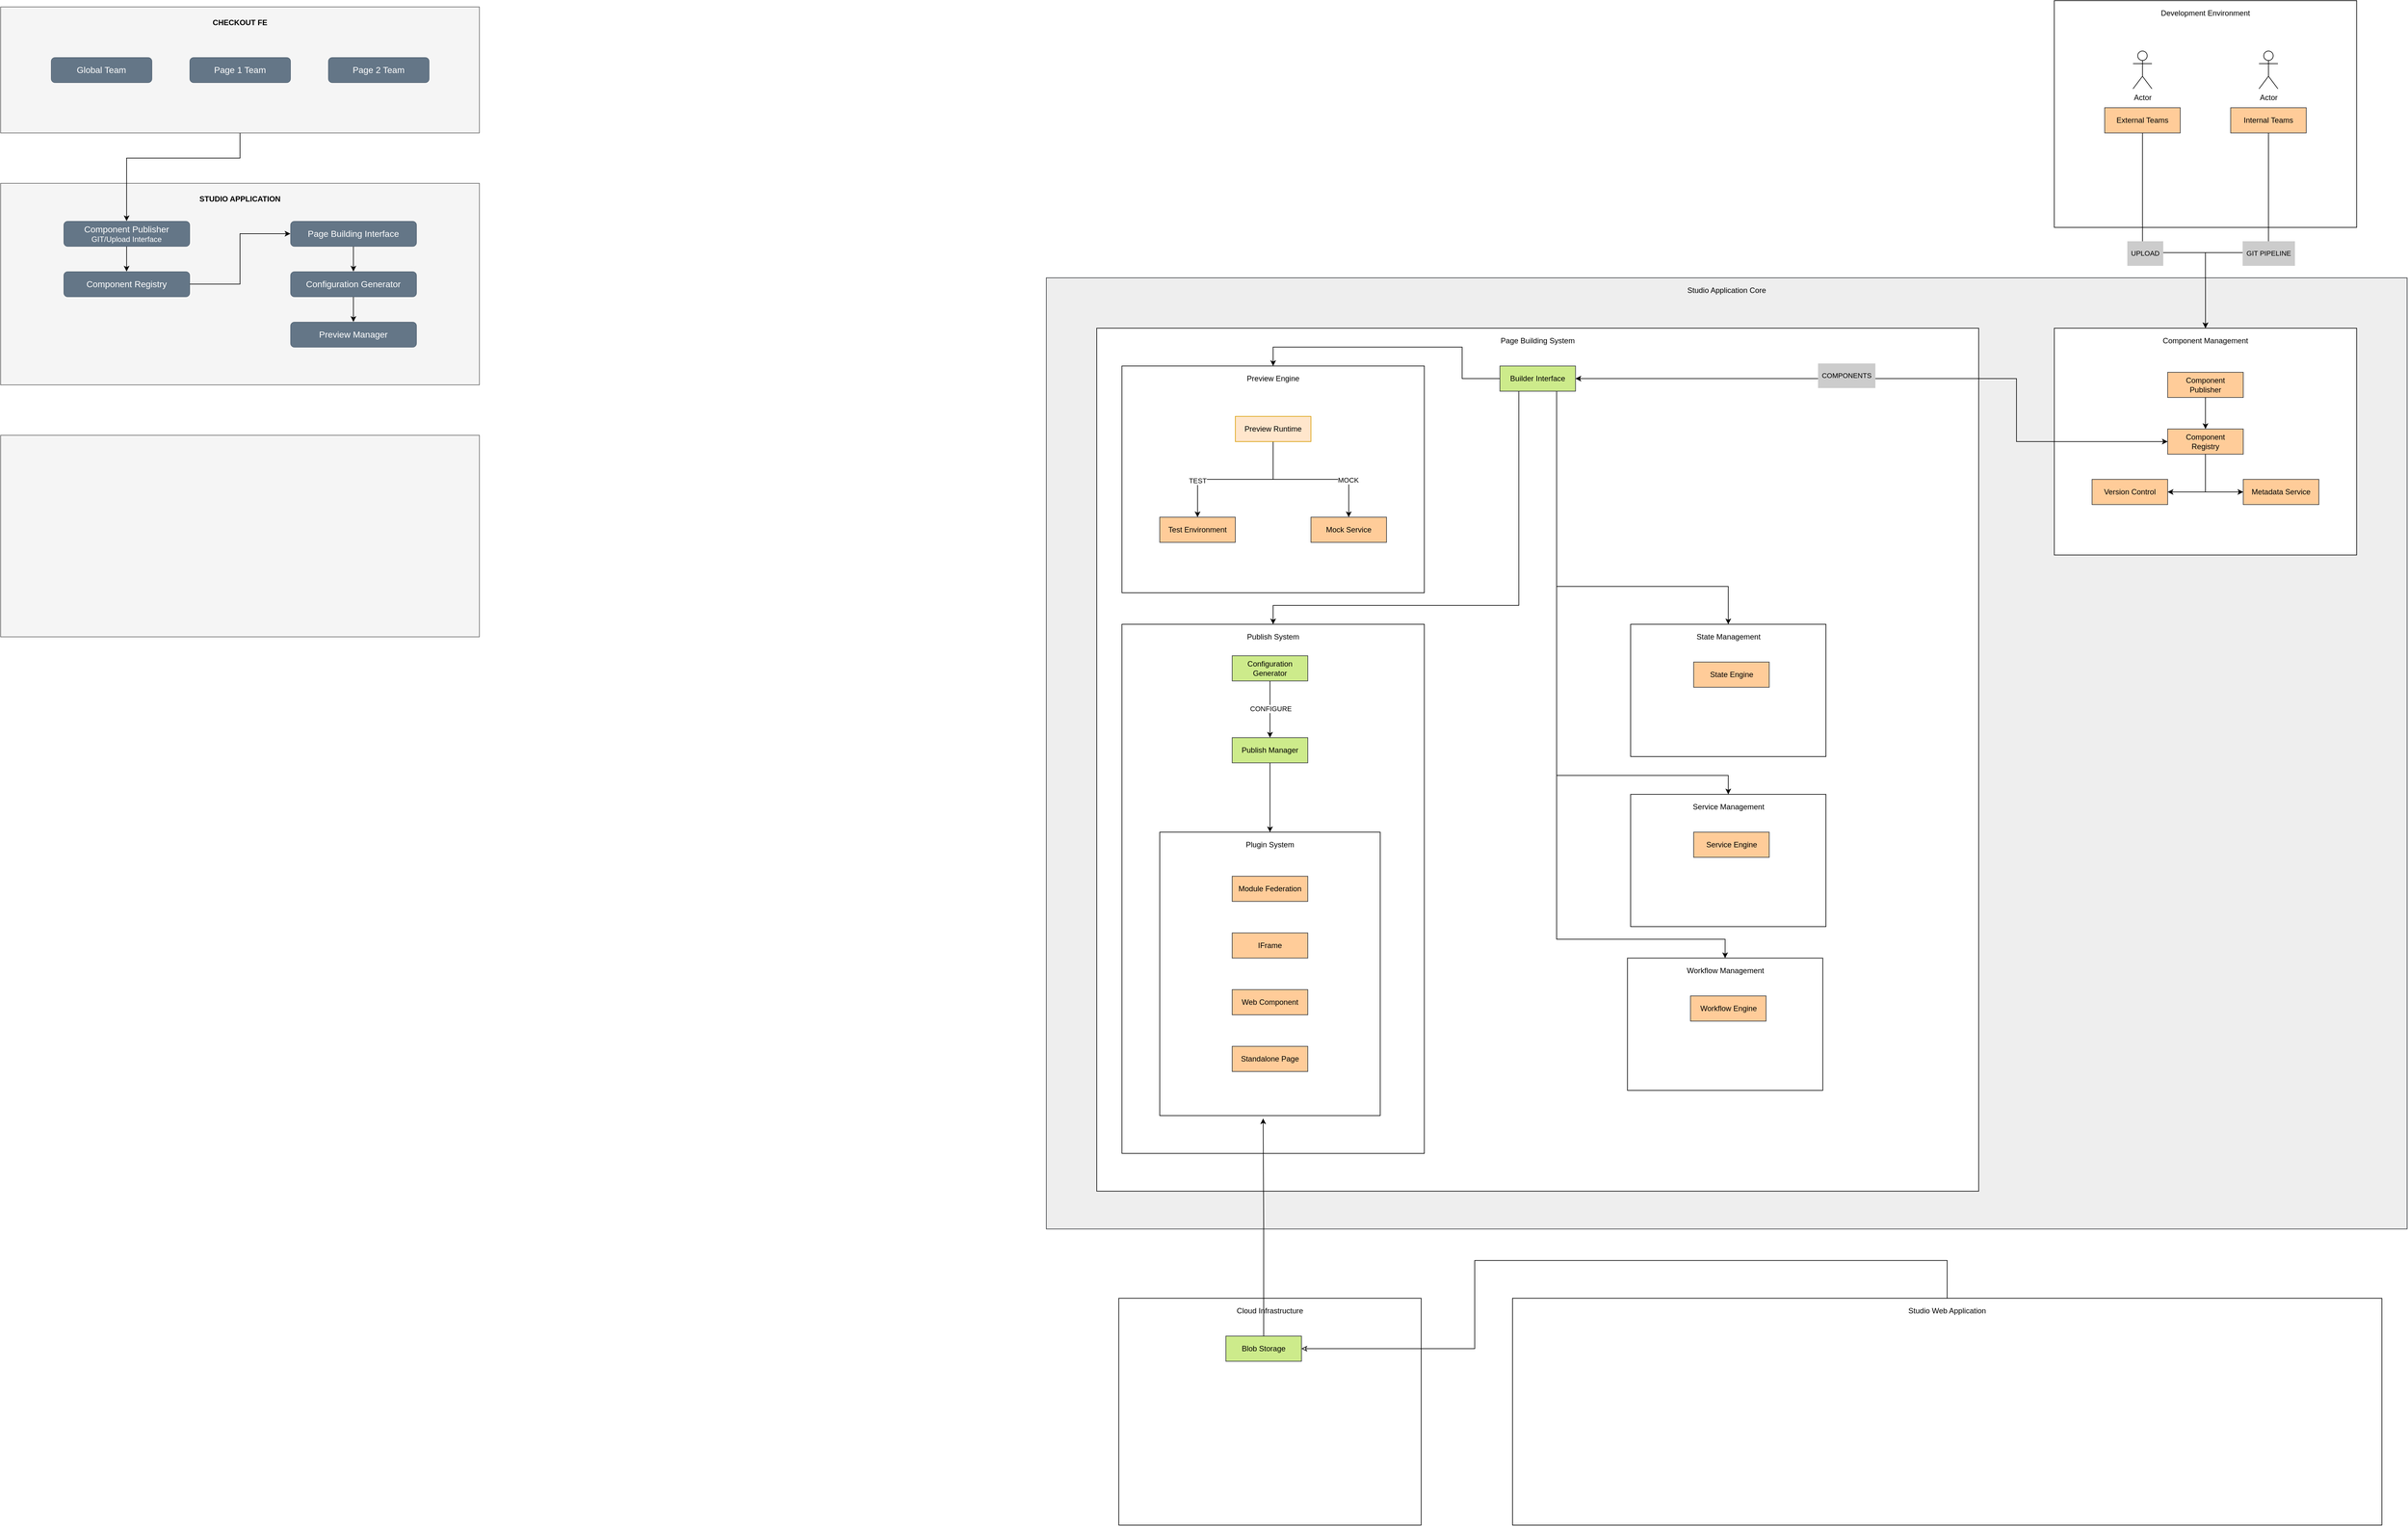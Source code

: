 <mxfile version="26.0.16">
  <diagram name="Page-1" id="WpiRCljqd_P_I47EIugt">
    <mxGraphModel dx="5174" dy="2243" grid="1" gridSize="10" guides="1" tooltips="1" connect="1" arrows="1" fold="1" page="1" pageScale="1" pageWidth="827" pageHeight="1169" math="0" shadow="0">
      <root>
        <mxCell id="0" />
        <mxCell id="1" parent="0" />
        <mxCell id="vcF21t9KvUX2QAD83Z5n-19" value="" style="rounded=0;whiteSpace=wrap;html=1;fillColor=#eeeeee;strokeColor=#36393d;" vertex="1" parent="1">
          <mxGeometry x="-1080" y="-600" width="2160" height="1510" as="geometry" />
        </mxCell>
        <mxCell id="vcF21t9KvUX2QAD83Z5n-33" value="" style="rounded=0;whiteSpace=wrap;html=1;" vertex="1" parent="1">
          <mxGeometry x="-1000" y="-520" width="1400" height="1370" as="geometry" />
        </mxCell>
        <mxCell id="vcF21t9KvUX2QAD83Z5n-63" value="" style="rounded=0;whiteSpace=wrap;html=1;" vertex="1" parent="1">
          <mxGeometry x="-157.5" y="480" width="310" height="210" as="geometry" />
        </mxCell>
        <mxCell id="vcF21t9KvUX2QAD83Z5n-31" value="" style="group;fillColor=#cce5ff;strokeColor=#36393d;container=0;" vertex="1" connectable="0" parent="1">
          <mxGeometry x="520" y="-520" width="480" height="360" as="geometry" />
        </mxCell>
        <mxCell id="vcF21t9KvUX2QAD83Z5n-1" value="" style="rounded=0;whiteSpace=wrap;html=1;" vertex="1" parent="1">
          <mxGeometry x="520" y="-1040" width="480" height="360" as="geometry" />
        </mxCell>
        <mxCell id="clEuy_jHslPMNh-MXlWW-19" value="" style="rounded=0;whiteSpace=wrap;html=1;fillColor=#f5f5f5;fontColor=#333333;strokeColor=#666666;" parent="1" vertex="1">
          <mxGeometry x="-2740" y="-350" width="760" height="320" as="geometry" />
        </mxCell>
        <mxCell id="clEuy_jHslPMNh-MXlWW-12" value="" style="rounded=0;whiteSpace=wrap;html=1;fillColor=#f5f5f5;fontColor=#333333;strokeColor=#666666;" parent="1" vertex="1">
          <mxGeometry x="-2740" y="-750" width="760" height="320" as="geometry" />
        </mxCell>
        <mxCell id="clEuy_jHslPMNh-MXlWW-17" style="edgeStyle=orthogonalEdgeStyle;rounded=0;orthogonalLoop=1;jettySize=auto;html=1;entryX=0.5;entryY=0;entryDx=0;entryDy=0;" parent="1" source="clEuy_jHslPMNh-MXlWW-10" target="clEuy_jHslPMNh-MXlWW-5" edge="1">
          <mxGeometry relative="1" as="geometry">
            <Array as="points">
              <mxPoint x="-2360" y="-790" />
              <mxPoint x="-2540" y="-790" />
            </Array>
          </mxGeometry>
        </mxCell>
        <mxCell id="clEuy_jHslPMNh-MXlWW-10" value="" style="rounded=0;whiteSpace=wrap;html=1;fillColor=#f5f5f5;fontColor=#333333;strokeColor=#666666;" parent="1" vertex="1">
          <mxGeometry x="-2740" y="-1030" width="760" height="200" as="geometry" />
        </mxCell>
        <mxCell id="clEuy_jHslPMNh-MXlWW-15" style="edgeStyle=orthogonalEdgeStyle;rounded=0;orthogonalLoop=1;jettySize=auto;html=1;entryX=0.5;entryY=0;entryDx=0;entryDy=0;" parent="1" source="clEuy_jHslPMNh-MXlWW-1" target="clEuy_jHslPMNh-MXlWW-2" edge="1">
          <mxGeometry relative="1" as="geometry" />
        </mxCell>
        <mxCell id="clEuy_jHslPMNh-MXlWW-1" value="Page Building Interface" style="rounded=1;whiteSpace=wrap;html=1;fillColor=#647687;strokeColor=#314354;strokeWidth=0.5;fontSize=14;fontColor=#ffffff;" parent="1" vertex="1">
          <mxGeometry x="-2280" y="-690" width="200" height="40" as="geometry" />
        </mxCell>
        <mxCell id="clEuy_jHslPMNh-MXlWW-16" style="edgeStyle=orthogonalEdgeStyle;rounded=0;orthogonalLoop=1;jettySize=auto;html=1;entryX=0.5;entryY=0;entryDx=0;entryDy=0;" parent="1" source="clEuy_jHslPMNh-MXlWW-2" target="clEuy_jHslPMNh-MXlWW-3" edge="1">
          <mxGeometry relative="1" as="geometry" />
        </mxCell>
        <mxCell id="clEuy_jHslPMNh-MXlWW-2" value="Configuration Generator" style="rounded=1;whiteSpace=wrap;html=1;fillColor=#647687;strokeColor=#314354;strokeWidth=0.5;fontSize=14;fontColor=#ffffff;" parent="1" vertex="1">
          <mxGeometry x="-2280" y="-610" width="200" height="40" as="geometry" />
        </mxCell>
        <mxCell id="clEuy_jHslPMNh-MXlWW-3" value="Preview Manager" style="rounded=1;whiteSpace=wrap;html=1;fillColor=#647687;strokeColor=#314354;strokeWidth=0.5;fontSize=14;fontColor=#ffffff;" parent="1" vertex="1">
          <mxGeometry x="-2280" y="-530" width="200" height="40" as="geometry" />
        </mxCell>
        <mxCell id="clEuy_jHslPMNh-MXlWW-18" style="edgeStyle=orthogonalEdgeStyle;rounded=0;orthogonalLoop=1;jettySize=auto;html=1;entryX=0;entryY=0.5;entryDx=0;entryDy=0;" parent="1" source="clEuy_jHslPMNh-MXlWW-4" target="clEuy_jHslPMNh-MXlWW-1" edge="1">
          <mxGeometry relative="1" as="geometry" />
        </mxCell>
        <mxCell id="clEuy_jHslPMNh-MXlWW-4" value="Component Registry" style="rounded=1;whiteSpace=wrap;html=1;fillColor=#647687;strokeColor=#314354;strokeWidth=0.5;fontSize=14;fontColor=#ffffff;" parent="1" vertex="1">
          <mxGeometry x="-2640" y="-610" width="200" height="40" as="geometry" />
        </mxCell>
        <mxCell id="clEuy_jHslPMNh-MXlWW-14" style="edgeStyle=orthogonalEdgeStyle;rounded=0;orthogonalLoop=1;jettySize=auto;html=1;entryX=0.5;entryY=0;entryDx=0;entryDy=0;" parent="1" source="clEuy_jHslPMNh-MXlWW-5" target="clEuy_jHslPMNh-MXlWW-4" edge="1">
          <mxGeometry relative="1" as="geometry" />
        </mxCell>
        <mxCell id="clEuy_jHslPMNh-MXlWW-5" value="&lt;font style=&quot;font-size: 14px;&quot;&gt;Component Publisher&lt;/font&gt;&lt;br&gt;GIT/Upload Interface" style="rounded=1;whiteSpace=wrap;html=1;fillColor=#647687;strokeColor=#314354;strokeWidth=0.5;fontColor=#ffffff;" parent="1" vertex="1">
          <mxGeometry x="-2640" y="-690" width="200" height="40" as="geometry" />
        </mxCell>
        <mxCell id="clEuy_jHslPMNh-MXlWW-7" value="Page 1 Team" style="rounded=1;whiteSpace=wrap;html=1;fillColor=#647687;strokeColor=#314354;strokeWidth=0.5;fontSize=14;fontColor=#ffffff;" parent="1" vertex="1">
          <mxGeometry x="-2440" y="-950" width="160" height="40" as="geometry" />
        </mxCell>
        <mxCell id="clEuy_jHslPMNh-MXlWW-8" value="Page 2 Team" style="rounded=1;whiteSpace=wrap;html=1;fillColor=#647687;strokeColor=#314354;strokeWidth=0.5;fontSize=14;fontColor=#ffffff;" parent="1" vertex="1">
          <mxGeometry x="-2220" y="-950" width="160" height="40" as="geometry" />
        </mxCell>
        <mxCell id="clEuy_jHslPMNh-MXlWW-9" value="Global Team" style="rounded=1;whiteSpace=wrap;html=1;fillColor=#647687;strokeColor=#314354;strokeWidth=0.5;fontSize=14;fontColor=#ffffff;" parent="1" vertex="1">
          <mxGeometry x="-2660" y="-950" width="160" height="40" as="geometry" />
        </mxCell>
        <mxCell id="clEuy_jHslPMNh-MXlWW-11" value="&lt;b&gt;CHECKOUT FE&lt;/b&gt;" style="text;html=1;align=center;verticalAlign=middle;whiteSpace=wrap;rounded=0;" parent="1" vertex="1">
          <mxGeometry x="-2460" y="-1020" width="200" height="30" as="geometry" />
        </mxCell>
        <mxCell id="clEuy_jHslPMNh-MXlWW-13" value="&lt;b&gt;STUDIO APPLICATION&lt;/b&gt;" style="text;html=1;align=center;verticalAlign=middle;whiteSpace=wrap;rounded=0;" parent="1" vertex="1">
          <mxGeometry x="-2460" y="-740" width="200" height="30" as="geometry" />
        </mxCell>
        <mxCell id="vcF21t9KvUX2QAD83Z5n-2" value="Development Environment" style="rounded=0;whiteSpace=wrap;html=1;fillColor=none;strokeColor=none;" vertex="1" parent="1">
          <mxGeometry x="520" y="-1040" width="480" height="40" as="geometry" />
        </mxCell>
        <mxCell id="vcF21t9KvUX2QAD83Z5n-46" style="edgeStyle=orthogonalEdgeStyle;rounded=0;orthogonalLoop=1;jettySize=auto;html=1;" edge="1" parent="1" source="vcF21t9KvUX2QAD83Z5n-3" target="vcF21t9KvUX2QAD83Z5n-11">
          <mxGeometry relative="1" as="geometry">
            <Array as="points">
              <mxPoint x="660" y="-640" />
              <mxPoint x="760" y="-640" />
            </Array>
          </mxGeometry>
        </mxCell>
        <mxCell id="vcF21t9KvUX2QAD83Z5n-48" value="&lt;span style=&quot;&quot;&gt;&lt;br&gt;&amp;nbsp; UPLOAD&amp;nbsp;&amp;nbsp;&lt;br&gt;&lt;br&gt;&lt;/span&gt;" style="edgeLabel;html=1;align=center;verticalAlign=middle;resizable=0;points=[];spacing=5;labelBackgroundColor=#CCCCCC;" vertex="1" connectable="0" parent="vcF21t9KvUX2QAD83Z5n-46">
          <mxGeometry x="-0.056" y="-1" relative="1" as="geometry">
            <mxPoint as="offset" />
          </mxGeometry>
        </mxCell>
        <mxCell id="vcF21t9KvUX2QAD83Z5n-3" value="External Teams" style="rounded=0;whiteSpace=wrap;html=1;fillColor=#ffcc99;strokeColor=#36393d;" vertex="1" parent="1">
          <mxGeometry x="600" y="-870" width="120" height="40" as="geometry" />
        </mxCell>
        <mxCell id="vcF21t9KvUX2QAD83Z5n-47" style="edgeStyle=orthogonalEdgeStyle;rounded=0;orthogonalLoop=1;jettySize=auto;html=1;entryX=0.5;entryY=0;entryDx=0;entryDy=0;" edge="1" parent="1" source="vcF21t9KvUX2QAD83Z5n-4" target="vcF21t9KvUX2QAD83Z5n-11">
          <mxGeometry relative="1" as="geometry">
            <Array as="points">
              <mxPoint x="860" y="-640" />
              <mxPoint x="760" y="-640" />
            </Array>
          </mxGeometry>
        </mxCell>
        <mxCell id="vcF21t9KvUX2QAD83Z5n-49" value="&lt;span style=&quot;background-color: light-dark(rgb(204, 204, 204), rgb(62, 62, 62));&quot;&gt;&lt;br&gt;&amp;nbsp; GIT PIPELINE&amp;nbsp;&amp;nbsp;&lt;br&gt;&lt;br&gt;&lt;/span&gt;" style="edgeLabel;html=1;align=center;verticalAlign=middle;resizable=0;points=[];labelBackgroundColor=#CCCCCC;" vertex="1" connectable="0" parent="vcF21t9KvUX2QAD83Z5n-47">
          <mxGeometry x="-0.071" y="1" relative="1" as="geometry">
            <mxPoint as="offset" />
          </mxGeometry>
        </mxCell>
        <mxCell id="vcF21t9KvUX2QAD83Z5n-4" value="Internal Teams" style="rounded=0;whiteSpace=wrap;html=1;fillColor=#ffcc99;strokeColor=#36393d;" vertex="1" parent="1">
          <mxGeometry x="800" y="-870" width="120" height="40" as="geometry" />
        </mxCell>
        <mxCell id="vcF21t9KvUX2QAD83Z5n-20" value="Studio Application Core" style="rounded=0;whiteSpace=wrap;html=1;fillColor=none;strokeColor=none;" vertex="1" parent="1">
          <mxGeometry x="-1080" y="-600" width="2160" height="40" as="geometry" />
        </mxCell>
        <mxCell id="vcF21t9KvUX2QAD83Z5n-25" value="Actor" style="shape=umlActor;verticalLabelPosition=bottom;verticalAlign=top;html=1;outlineConnect=0;" vertex="1" parent="1">
          <mxGeometry x="645" y="-960" width="30" height="60" as="geometry" />
        </mxCell>
        <mxCell id="vcF21t9KvUX2QAD83Z5n-28" value="Actor" style="shape=umlActor;verticalLabelPosition=bottom;verticalAlign=top;html=1;outlineConnect=0;" vertex="1" parent="1">
          <mxGeometry x="845" y="-960" width="30" height="60" as="geometry" />
        </mxCell>
        <mxCell id="vcF21t9KvUX2QAD83Z5n-44" value="" style="group" vertex="1" connectable="0" parent="1">
          <mxGeometry x="520" y="-520" width="480" height="360" as="geometry" />
        </mxCell>
        <mxCell id="vcF21t9KvUX2QAD83Z5n-10" value="" style="rounded=0;whiteSpace=wrap;html=1;" vertex="1" parent="vcF21t9KvUX2QAD83Z5n-44">
          <mxGeometry width="480" height="360" as="geometry" />
        </mxCell>
        <mxCell id="vcF21t9KvUX2QAD83Z5n-11" value="Component Management" style="rounded=0;whiteSpace=wrap;html=1;fillColor=none;strokeColor=none;" vertex="1" parent="vcF21t9KvUX2QAD83Z5n-44">
          <mxGeometry width="480" height="40" as="geometry" />
        </mxCell>
        <mxCell id="vcF21t9KvUX2QAD83Z5n-12" value="Component&lt;br&gt;Publisher" style="rounded=0;whiteSpace=wrap;html=1;fillColor=#ffcc99;strokeColor=#36393d;" vertex="1" parent="1">
          <mxGeometry x="700" y="-450" width="120" height="40" as="geometry" />
        </mxCell>
        <mxCell id="vcF21t9KvUX2QAD83Z5n-13" value="Component&lt;br&gt;Registry" style="rounded=0;whiteSpace=wrap;html=1;fillColor=#ffcc99;strokeColor=#36393d;" vertex="1" parent="1">
          <mxGeometry x="700" y="-360" width="120" height="40" as="geometry" />
        </mxCell>
        <mxCell id="vcF21t9KvUX2QAD83Z5n-14" value="Version Control" style="rounded=0;whiteSpace=wrap;html=1;fillColor=#ffcc99;strokeColor=#36393d;" vertex="1" parent="1">
          <mxGeometry x="580" y="-280" width="120" height="40" as="geometry" />
        </mxCell>
        <mxCell id="vcF21t9KvUX2QAD83Z5n-15" value="Metadata Service" style="rounded=0;whiteSpace=wrap;html=1;fillColor=#ffcc99;strokeColor=#36393d;" vertex="1" parent="1">
          <mxGeometry x="820" y="-280" width="120" height="40" as="geometry" />
        </mxCell>
        <mxCell id="vcF21t9KvUX2QAD83Z5n-18" style="edgeStyle=orthogonalEdgeStyle;rounded=0;orthogonalLoop=1;jettySize=auto;html=1;entryX=0.5;entryY=0;entryDx=0;entryDy=0;" edge="1" parent="1" source="vcF21t9KvUX2QAD83Z5n-12" target="vcF21t9KvUX2QAD83Z5n-13">
          <mxGeometry relative="1" as="geometry" />
        </mxCell>
        <mxCell id="vcF21t9KvUX2QAD83Z5n-16" style="edgeStyle=orthogonalEdgeStyle;rounded=0;orthogonalLoop=1;jettySize=auto;html=1;entryX=1;entryY=0.5;entryDx=0;entryDy=0;" edge="1" parent="1" source="vcF21t9KvUX2QAD83Z5n-13" target="vcF21t9KvUX2QAD83Z5n-14">
          <mxGeometry relative="1" as="geometry" />
        </mxCell>
        <mxCell id="vcF21t9KvUX2QAD83Z5n-17" style="edgeStyle=orthogonalEdgeStyle;rounded=0;orthogonalLoop=1;jettySize=auto;html=1;entryX=0;entryY=0.5;entryDx=0;entryDy=0;" edge="1" parent="1" source="vcF21t9KvUX2QAD83Z5n-13" target="vcF21t9KvUX2QAD83Z5n-15">
          <mxGeometry relative="1" as="geometry" />
        </mxCell>
        <mxCell id="vcF21t9KvUX2QAD83Z5n-50" style="edgeStyle=orthogonalEdgeStyle;rounded=0;orthogonalLoop=1;jettySize=auto;html=1;entryX=0;entryY=0.5;entryDx=0;entryDy=0;startArrow=classic;startFill=1;" edge="1" parent="1" source="vcF21t9KvUX2QAD83Z5n-42" target="vcF21t9KvUX2QAD83Z5n-13">
          <mxGeometry relative="1" as="geometry">
            <Array as="points">
              <mxPoint x="460" y="-440" />
              <mxPoint x="460" y="-340" />
            </Array>
          </mxGeometry>
        </mxCell>
        <mxCell id="vcF21t9KvUX2QAD83Z5n-51" value="&amp;nbsp;&lt;br&gt;&amp;nbsp; COMPONENTS&amp;nbsp;&amp;nbsp;&lt;div&gt;&lt;br&gt;&lt;/div&gt;" style="edgeLabel;html=1;align=center;verticalAlign=middle;resizable=0;points=[];labelBackgroundColor=#CCCCCC;" vertex="1" connectable="0" parent="vcF21t9KvUX2QAD83Z5n-50">
          <mxGeometry x="0.093" y="-1" relative="1" as="geometry">
            <mxPoint x="-139" y="-6" as="offset" />
          </mxGeometry>
        </mxCell>
        <mxCell id="vcF21t9KvUX2QAD83Z5n-70" value="" style="group" vertex="1" connectable="0" parent="1">
          <mxGeometry x="-960" y="-460" width="480" height="360" as="geometry" />
        </mxCell>
        <mxCell id="vcF21t9KvUX2QAD83Z5n-54" value="" style="rounded=0;whiteSpace=wrap;html=1;" vertex="1" parent="vcF21t9KvUX2QAD83Z5n-70">
          <mxGeometry width="480" height="360" as="geometry" />
        </mxCell>
        <mxCell id="vcF21t9KvUX2QAD83Z5n-55" value="Preview Engine" style="rounded=0;whiteSpace=wrap;html=1;fillColor=none;strokeColor=none;" vertex="1" parent="vcF21t9KvUX2QAD83Z5n-70">
          <mxGeometry width="480" height="40" as="geometry" />
        </mxCell>
        <mxCell id="vcF21t9KvUX2QAD83Z5n-68" style="edgeStyle=orthogonalEdgeStyle;rounded=0;orthogonalLoop=1;jettySize=auto;html=1;entryX=0.5;entryY=0;entryDx=0;entryDy=0;" edge="1" parent="1" source="vcF21t9KvUX2QAD83Z5n-65" target="vcF21t9KvUX2QAD83Z5n-66">
          <mxGeometry relative="1" as="geometry" />
        </mxCell>
        <mxCell id="vcF21t9KvUX2QAD83Z5n-97" value="TEST" style="edgeLabel;html=1;align=center;verticalAlign=middle;resizable=0;points=[];" vertex="1" connectable="0" parent="vcF21t9KvUX2QAD83Z5n-68">
          <mxGeometry x="0.505" relative="1" as="geometry">
            <mxPoint y="1" as="offset" />
          </mxGeometry>
        </mxCell>
        <mxCell id="vcF21t9KvUX2QAD83Z5n-69" style="edgeStyle=orthogonalEdgeStyle;rounded=0;orthogonalLoop=1;jettySize=auto;html=1;entryX=0.5;entryY=0;entryDx=0;entryDy=0;" edge="1" parent="1" source="vcF21t9KvUX2QAD83Z5n-65" target="vcF21t9KvUX2QAD83Z5n-67">
          <mxGeometry relative="1" as="geometry" />
        </mxCell>
        <mxCell id="vcF21t9KvUX2QAD83Z5n-98" value="MOCK" style="edgeLabel;html=1;align=center;verticalAlign=middle;resizable=0;points=[];" vertex="1" connectable="0" parent="vcF21t9KvUX2QAD83Z5n-69">
          <mxGeometry x="0.49" y="-1" relative="1" as="geometry">
            <mxPoint as="offset" />
          </mxGeometry>
        </mxCell>
        <mxCell id="vcF21t9KvUX2QAD83Z5n-65" value="Preview Runtime" style="rounded=0;whiteSpace=wrap;html=1;fillColor=#ffe6cc;strokeColor=#d79b00;" vertex="1" parent="1">
          <mxGeometry x="-780" y="-380" width="120" height="40" as="geometry" />
        </mxCell>
        <mxCell id="vcF21t9KvUX2QAD83Z5n-66" value="Test Environment" style="rounded=0;whiteSpace=wrap;html=1;fillColor=#ffcc99;strokeColor=#36393d;" vertex="1" parent="1">
          <mxGeometry x="-900" y="-220" width="120" height="40" as="geometry" />
        </mxCell>
        <mxCell id="vcF21t9KvUX2QAD83Z5n-67" value="Mock Service" style="rounded=0;whiteSpace=wrap;html=1;fillColor=#ffcc99;strokeColor=#36393d;" vertex="1" parent="1">
          <mxGeometry x="-660" y="-220" width="120" height="40" as="geometry" />
        </mxCell>
        <mxCell id="vcF21t9KvUX2QAD83Z5n-105" style="edgeStyle=orthogonalEdgeStyle;rounded=0;orthogonalLoop=1;jettySize=auto;html=1;entryX=0.5;entryY=0;entryDx=0;entryDy=0;exitX=0.75;exitY=1;exitDx=0;exitDy=0;" edge="1" parent="1" source="vcF21t9KvUX2QAD83Z5n-42" target="vcF21t9KvUX2QAD83Z5n-85">
          <mxGeometry relative="1" as="geometry">
            <Array as="points">
              <mxPoint x="-270" y="-110" />
              <mxPoint x="2" y="-110" />
            </Array>
          </mxGeometry>
        </mxCell>
        <mxCell id="vcF21t9KvUX2QAD83Z5n-106" style="edgeStyle=orthogonalEdgeStyle;rounded=0;orthogonalLoop=1;jettySize=auto;html=1;entryX=0.5;entryY=0;entryDx=0;entryDy=0;" edge="1" parent="1" source="vcF21t9KvUX2QAD83Z5n-42" target="vcF21t9KvUX2QAD83Z5n-81">
          <mxGeometry relative="1" as="geometry">
            <Array as="points">
              <mxPoint x="-270" y="190" />
              <mxPoint x="2" y="190" />
            </Array>
          </mxGeometry>
        </mxCell>
        <mxCell id="vcF21t9KvUX2QAD83Z5n-107" style="edgeStyle=orthogonalEdgeStyle;rounded=0;orthogonalLoop=1;jettySize=auto;html=1;entryX=0.5;entryY=0;entryDx=0;entryDy=0;" edge="1" parent="1" source="vcF21t9KvUX2QAD83Z5n-42" target="vcF21t9KvUX2QAD83Z5n-64">
          <mxGeometry relative="1" as="geometry">
            <Array as="points">
              <mxPoint x="-270" y="450" />
              <mxPoint x="-2" y="450" />
            </Array>
          </mxGeometry>
        </mxCell>
        <mxCell id="vcF21t9KvUX2QAD83Z5n-108" style="edgeStyle=orthogonalEdgeStyle;rounded=0;orthogonalLoop=1;jettySize=auto;html=1;entryX=0.5;entryY=0;entryDx=0;entryDy=0;" edge="1" parent="1" source="vcF21t9KvUX2QAD83Z5n-42" target="vcF21t9KvUX2QAD83Z5n-76">
          <mxGeometry relative="1" as="geometry">
            <Array as="points">
              <mxPoint x="-330" y="-80" />
              <mxPoint x="-720" y="-80" />
            </Array>
          </mxGeometry>
        </mxCell>
        <mxCell id="vcF21t9KvUX2QAD83Z5n-109" style="edgeStyle=orthogonalEdgeStyle;rounded=0;orthogonalLoop=1;jettySize=auto;html=1;entryX=0.5;entryY=0;entryDx=0;entryDy=0;" edge="1" parent="1" source="vcF21t9KvUX2QAD83Z5n-42" target="vcF21t9KvUX2QAD83Z5n-55">
          <mxGeometry relative="1" as="geometry">
            <Array as="points">
              <mxPoint x="-420" y="-440" />
              <mxPoint x="-420" y="-490" />
              <mxPoint x="-720" y="-490" />
            </Array>
          </mxGeometry>
        </mxCell>
        <mxCell id="vcF21t9KvUX2QAD83Z5n-42" value="Builder Interface" style="rounded=0;whiteSpace=wrap;html=1;fillColor=#cdeb8b;strokeColor=#36393d;" vertex="1" parent="1">
          <mxGeometry x="-360" y="-460" width="120" height="40" as="geometry" />
        </mxCell>
        <mxCell id="vcF21t9KvUX2QAD83Z5n-34" value="Page Building System" style="rounded=0;whiteSpace=wrap;html=1;fillColor=none;strokeColor=none;" vertex="1" parent="1">
          <mxGeometry x="-1000" y="-520" width="1400" height="40" as="geometry" />
        </mxCell>
        <mxCell id="vcF21t9KvUX2QAD83Z5n-64" value="Workflow Management" style="rounded=0;whiteSpace=wrap;html=1;fillColor=none;strokeColor=none;" vertex="1" parent="1">
          <mxGeometry x="-157.5" y="480" width="310" height="40" as="geometry" />
        </mxCell>
        <mxCell id="vcF21t9KvUX2QAD83Z5n-73" value="Workflow Engine" style="rounded=0;whiteSpace=wrap;html=1;fillColor=#ffcc99;strokeColor=#36393d;" vertex="1" parent="1">
          <mxGeometry x="-57.5" y="540" width="120" height="40" as="geometry" />
        </mxCell>
        <mxCell id="vcF21t9KvUX2QAD83Z5n-75" value="" style="rounded=0;whiteSpace=wrap;html=1;" vertex="1" parent="1">
          <mxGeometry x="-960" y="-50" width="480" height="840" as="geometry" />
        </mxCell>
        <mxCell id="vcF21t9KvUX2QAD83Z5n-76" value="Publish System" style="rounded=0;whiteSpace=wrap;html=1;fillColor=none;strokeColor=none;" vertex="1" parent="1">
          <mxGeometry x="-960" y="-50" width="480" height="40" as="geometry" />
        </mxCell>
        <mxCell id="vcF21t9KvUX2QAD83Z5n-77" value="" style="rounded=0;whiteSpace=wrap;html=1;" vertex="1" parent="1">
          <mxGeometry x="-900" y="280" width="350" height="450" as="geometry" />
        </mxCell>
        <mxCell id="vcF21t9KvUX2QAD83Z5n-78" value="Plugin System" style="rounded=0;whiteSpace=wrap;html=1;fillColor=none;strokeColor=none;" vertex="1" parent="1">
          <mxGeometry x="-900" y="280" width="350" height="40" as="geometry" />
        </mxCell>
        <mxCell id="vcF21t9KvUX2QAD83Z5n-80" value="" style="rounded=0;whiteSpace=wrap;html=1;" vertex="1" parent="1">
          <mxGeometry x="-152.5" y="220" width="310" height="210" as="geometry" />
        </mxCell>
        <mxCell id="vcF21t9KvUX2QAD83Z5n-81" value="Service Management" style="rounded=0;whiteSpace=wrap;html=1;fillColor=none;strokeColor=none;" vertex="1" parent="1">
          <mxGeometry x="-152.5" y="220" width="310" height="40" as="geometry" />
        </mxCell>
        <mxCell id="vcF21t9KvUX2QAD83Z5n-82" value="Service Engine" style="rounded=0;whiteSpace=wrap;html=1;fillColor=#ffcc99;strokeColor=#36393d;" vertex="1" parent="1">
          <mxGeometry x="-52.5" y="280" width="120" height="40" as="geometry" />
        </mxCell>
        <mxCell id="vcF21t9KvUX2QAD83Z5n-84" value="" style="rounded=0;whiteSpace=wrap;html=1;" vertex="1" parent="1">
          <mxGeometry x="-152.5" y="-50" width="310" height="210" as="geometry" />
        </mxCell>
        <mxCell id="vcF21t9KvUX2QAD83Z5n-85" value="State Management" style="rounded=0;whiteSpace=wrap;html=1;fillColor=none;strokeColor=none;" vertex="1" parent="1">
          <mxGeometry x="-152.5" y="-50" width="310" height="40" as="geometry" />
        </mxCell>
        <mxCell id="vcF21t9KvUX2QAD83Z5n-86" value="State Engine" style="rounded=0;whiteSpace=wrap;html=1;fillColor=#ffcc99;strokeColor=#36393d;" vertex="1" parent="1">
          <mxGeometry x="-52.5" y="10" width="120" height="40" as="geometry" />
        </mxCell>
        <mxCell id="vcF21t9KvUX2QAD83Z5n-90" style="edgeStyle=orthogonalEdgeStyle;rounded=0;orthogonalLoop=1;jettySize=auto;html=1;entryX=0.5;entryY=0;entryDx=0;entryDy=0;" edge="1" parent="1" source="vcF21t9KvUX2QAD83Z5n-87" target="vcF21t9KvUX2QAD83Z5n-88">
          <mxGeometry relative="1" as="geometry" />
        </mxCell>
        <mxCell id="vcF21t9KvUX2QAD83Z5n-95" value="CONFIGURE" style="edgeLabel;html=1;align=center;verticalAlign=middle;resizable=0;points=[];" vertex="1" connectable="0" parent="vcF21t9KvUX2QAD83Z5n-90">
          <mxGeometry x="-0.049" y="1" relative="1" as="geometry">
            <mxPoint y="1" as="offset" />
          </mxGeometry>
        </mxCell>
        <mxCell id="vcF21t9KvUX2QAD83Z5n-87" value="Configuration Generator" style="rounded=0;whiteSpace=wrap;html=1;fillColor=#cdeb8b;strokeColor=#36393d;" vertex="1" parent="1">
          <mxGeometry x="-785" width="120" height="40" as="geometry" />
        </mxCell>
        <mxCell id="vcF21t9KvUX2QAD83Z5n-104" style="edgeStyle=orthogonalEdgeStyle;rounded=0;orthogonalLoop=1;jettySize=auto;html=1;entryX=0.5;entryY=0;entryDx=0;entryDy=0;" edge="1" parent="1" source="vcF21t9KvUX2QAD83Z5n-88" target="vcF21t9KvUX2QAD83Z5n-78">
          <mxGeometry relative="1" as="geometry" />
        </mxCell>
        <mxCell id="vcF21t9KvUX2QAD83Z5n-88" value="Publish Manager" style="rounded=0;whiteSpace=wrap;html=1;fillColor=#cdeb8b;strokeColor=#36393d;" vertex="1" parent="1">
          <mxGeometry x="-785" y="130" width="120" height="40" as="geometry" />
        </mxCell>
        <mxCell id="vcF21t9KvUX2QAD83Z5n-89" value="Module Federation" style="rounded=0;whiteSpace=wrap;html=1;fillColor=#ffcc99;strokeColor=#36393d;" vertex="1" parent="1">
          <mxGeometry x="-785" y="350" width="120" height="40" as="geometry" />
        </mxCell>
        <mxCell id="vcF21t9KvUX2QAD83Z5n-92" value="IFrame" style="rounded=0;whiteSpace=wrap;html=1;fillColor=#ffcc99;strokeColor=#36393d;" vertex="1" parent="1">
          <mxGeometry x="-785" y="440" width="120" height="40" as="geometry" />
        </mxCell>
        <mxCell id="vcF21t9KvUX2QAD83Z5n-93" value="Web Component" style="rounded=0;whiteSpace=wrap;html=1;fillColor=#ffcc99;strokeColor=#36393d;" vertex="1" parent="1">
          <mxGeometry x="-785" y="530" width="120" height="40" as="geometry" />
        </mxCell>
        <mxCell id="vcF21t9KvUX2QAD83Z5n-94" value="Standalone Page" style="rounded=0;whiteSpace=wrap;html=1;fillColor=#ffcc99;strokeColor=#36393d;" vertex="1" parent="1">
          <mxGeometry x="-785" y="620" width="120" height="40" as="geometry" />
        </mxCell>
        <mxCell id="vcF21t9KvUX2QAD83Z5n-110" value="" style="rounded=0;whiteSpace=wrap;html=1;" vertex="1" parent="1">
          <mxGeometry x="-965" y="1020" width="480" height="360" as="geometry" />
        </mxCell>
        <mxCell id="vcF21t9KvUX2QAD83Z5n-111" value="Cloud Infrastructure" style="rounded=0;whiteSpace=wrap;html=1;fillColor=none;strokeColor=none;" vertex="1" parent="1">
          <mxGeometry x="-965" y="1020" width="480" height="40" as="geometry" />
        </mxCell>
        <mxCell id="vcF21t9KvUX2QAD83Z5n-118" style="edgeStyle=orthogonalEdgeStyle;rounded=0;orthogonalLoop=1;jettySize=auto;html=1;entryX=0.5;entryY=0;entryDx=0;entryDy=0;startArrow=classic;startFill=0;endArrow=none;" edge="1" parent="1" source="vcF21t9KvUX2QAD83Z5n-112" target="vcF21t9KvUX2QAD83Z5n-117">
          <mxGeometry relative="1" as="geometry">
            <Array as="points">
              <mxPoint x="-400" y="1100" />
              <mxPoint x="-400" y="960" />
              <mxPoint x="350" y="960" />
            </Array>
          </mxGeometry>
        </mxCell>
        <mxCell id="vcF21t9KvUX2QAD83Z5n-112" value="Blob Storage" style="rounded=0;whiteSpace=wrap;html=1;fillColor=#cdeb8b;strokeColor=#36393d;" vertex="1" parent="1">
          <mxGeometry x="-795" y="1080" width="120" height="40" as="geometry" />
        </mxCell>
        <mxCell id="vcF21t9KvUX2QAD83Z5n-114" style="edgeStyle=orthogonalEdgeStyle;rounded=0;orthogonalLoop=1;jettySize=auto;html=1;entryX=0.469;entryY=1.01;entryDx=0;entryDy=0;entryPerimeter=0;" edge="1" parent="1" source="vcF21t9KvUX2QAD83Z5n-112" target="vcF21t9KvUX2QAD83Z5n-77">
          <mxGeometry relative="1" as="geometry" />
        </mxCell>
        <mxCell id="vcF21t9KvUX2QAD83Z5n-116" value="" style="rounded=0;whiteSpace=wrap;html=1;" vertex="1" parent="1">
          <mxGeometry x="-340" y="1020" width="1380" height="360" as="geometry" />
        </mxCell>
        <mxCell id="vcF21t9KvUX2QAD83Z5n-117" value="Studio Web Application" style="rounded=0;whiteSpace=wrap;html=1;fillColor=none;strokeColor=none;" vertex="1" parent="1">
          <mxGeometry x="-340" y="1020" width="1380" height="40" as="geometry" />
        </mxCell>
      </root>
    </mxGraphModel>
  </diagram>
</mxfile>

